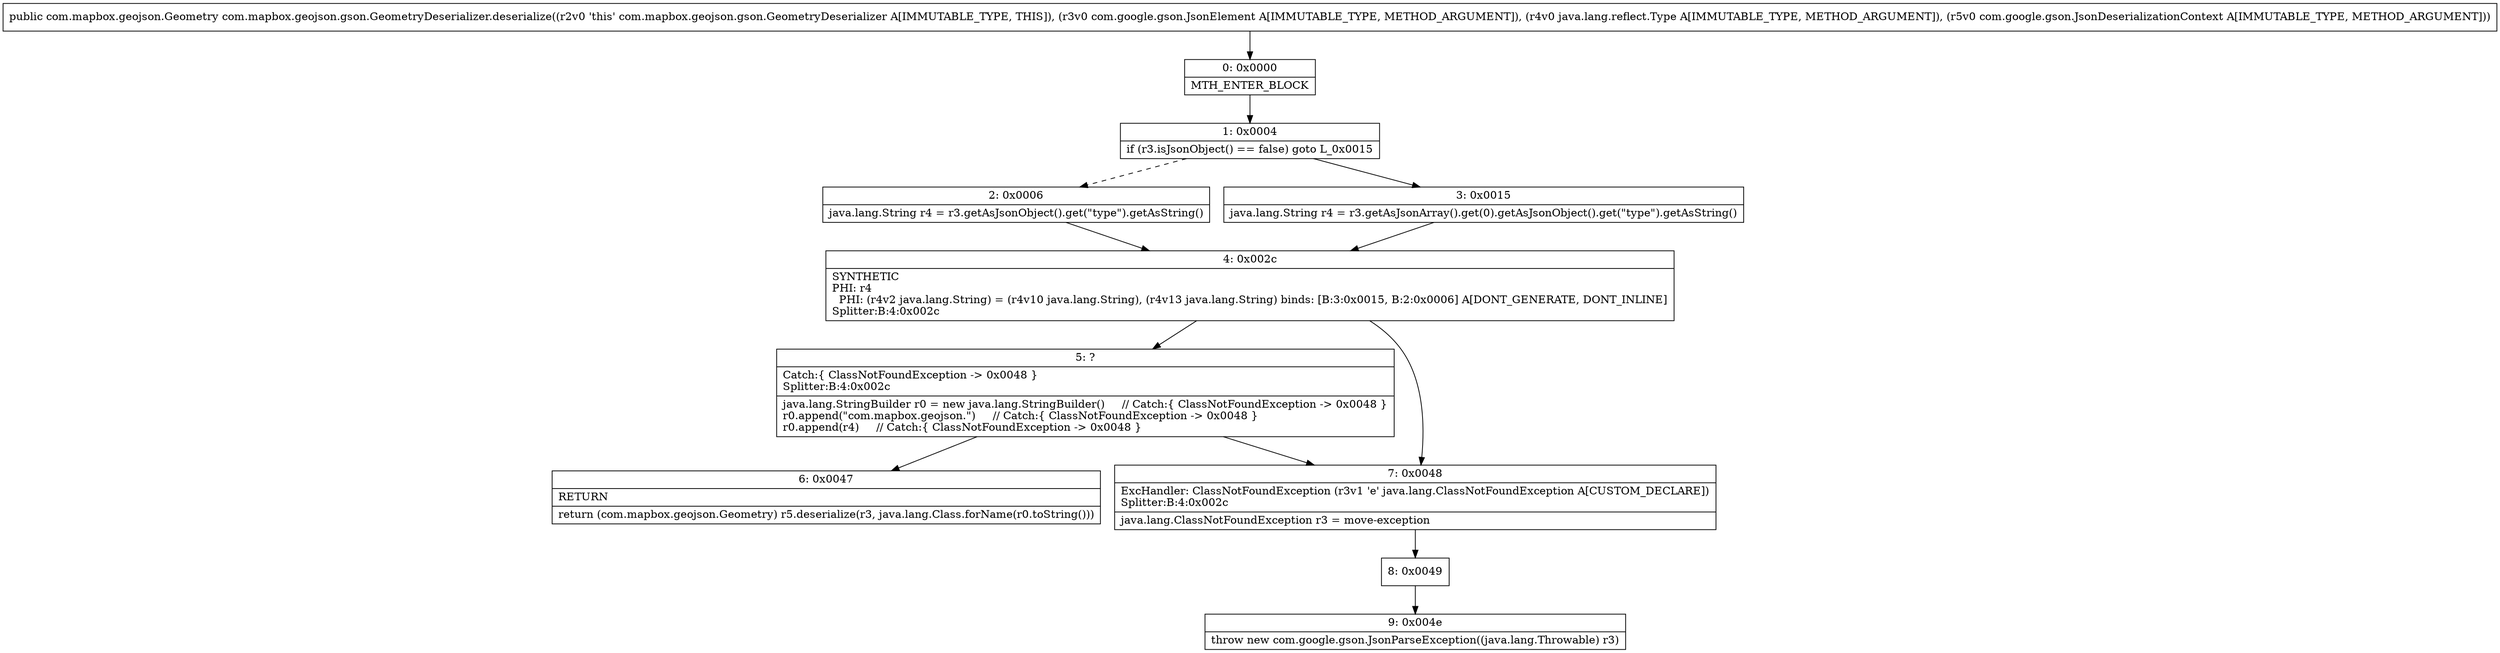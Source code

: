 digraph "CFG forcom.mapbox.geojson.gson.GeometryDeserializer.deserialize(Lcom\/google\/gson\/JsonElement;Ljava\/lang\/reflect\/Type;Lcom\/google\/gson\/JsonDeserializationContext;)Lcom\/mapbox\/geojson\/Geometry;" {
Node_0 [shape=record,label="{0\:\ 0x0000|MTH_ENTER_BLOCK\l}"];
Node_1 [shape=record,label="{1\:\ 0x0004|if (r3.isJsonObject() == false) goto L_0x0015\l}"];
Node_2 [shape=record,label="{2\:\ 0x0006|java.lang.String r4 = r3.getAsJsonObject().get(\"type\").getAsString()\l}"];
Node_3 [shape=record,label="{3\:\ 0x0015|java.lang.String r4 = r3.getAsJsonArray().get(0).getAsJsonObject().get(\"type\").getAsString()\l}"];
Node_4 [shape=record,label="{4\:\ 0x002c|SYNTHETIC\lPHI: r4 \l  PHI: (r4v2 java.lang.String) = (r4v10 java.lang.String), (r4v13 java.lang.String) binds: [B:3:0x0015, B:2:0x0006] A[DONT_GENERATE, DONT_INLINE]\lSplitter:B:4:0x002c\l}"];
Node_5 [shape=record,label="{5\:\ ?|Catch:\{ ClassNotFoundException \-\> 0x0048 \}\lSplitter:B:4:0x002c\l|java.lang.StringBuilder r0 = new java.lang.StringBuilder()     \/\/ Catch:\{ ClassNotFoundException \-\> 0x0048 \}\lr0.append(\"com.mapbox.geojson.\")     \/\/ Catch:\{ ClassNotFoundException \-\> 0x0048 \}\lr0.append(r4)     \/\/ Catch:\{ ClassNotFoundException \-\> 0x0048 \}\l}"];
Node_6 [shape=record,label="{6\:\ 0x0047|RETURN\l|return (com.mapbox.geojson.Geometry) r5.deserialize(r3, java.lang.Class.forName(r0.toString()))\l}"];
Node_7 [shape=record,label="{7\:\ 0x0048|ExcHandler: ClassNotFoundException (r3v1 'e' java.lang.ClassNotFoundException A[CUSTOM_DECLARE])\lSplitter:B:4:0x002c\l|java.lang.ClassNotFoundException r3 = move\-exception\l}"];
Node_8 [shape=record,label="{8\:\ 0x0049}"];
Node_9 [shape=record,label="{9\:\ 0x004e|throw new com.google.gson.JsonParseException((java.lang.Throwable) r3)\l}"];
MethodNode[shape=record,label="{public com.mapbox.geojson.Geometry com.mapbox.geojson.gson.GeometryDeserializer.deserialize((r2v0 'this' com.mapbox.geojson.gson.GeometryDeserializer A[IMMUTABLE_TYPE, THIS]), (r3v0 com.google.gson.JsonElement A[IMMUTABLE_TYPE, METHOD_ARGUMENT]), (r4v0 java.lang.reflect.Type A[IMMUTABLE_TYPE, METHOD_ARGUMENT]), (r5v0 com.google.gson.JsonDeserializationContext A[IMMUTABLE_TYPE, METHOD_ARGUMENT])) }"];
MethodNode -> Node_0;
Node_0 -> Node_1;
Node_1 -> Node_2[style=dashed];
Node_1 -> Node_3;
Node_2 -> Node_4;
Node_3 -> Node_4;
Node_4 -> Node_5;
Node_4 -> Node_7;
Node_5 -> Node_6;
Node_5 -> Node_7;
Node_7 -> Node_8;
Node_8 -> Node_9;
}

